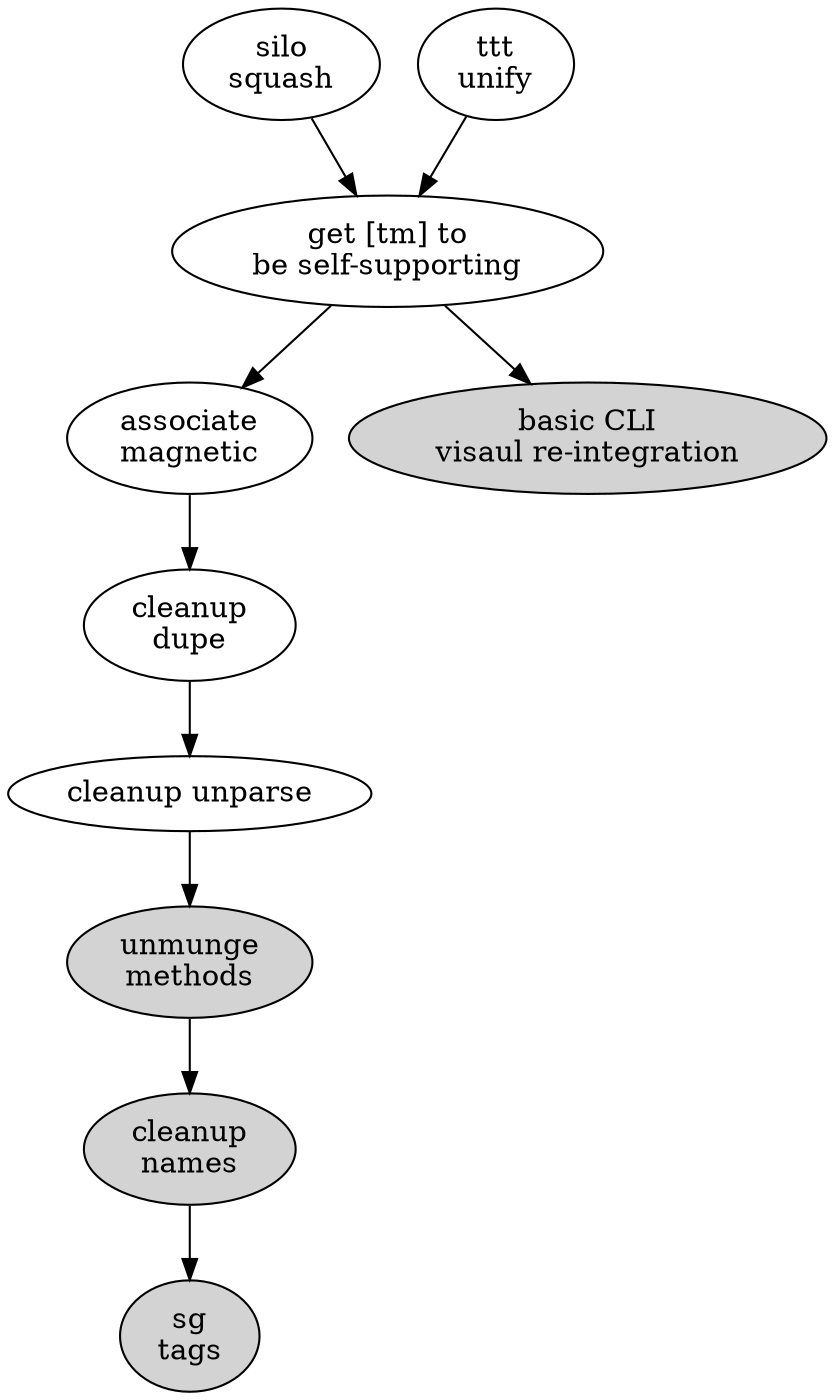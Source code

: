 digraph{

  am [ label="associate\nmagnetic" ]
  cd [ label="cleanup\ndupe" ]
  cv [ label="basic CLI\nvisaul re-integration" style=filled ]
  cn [ label="cleanup\nnames" style=filled ]
  si [ label="silo\nsquash" ]
  ss [ label="get [tm] to\nbe self-supporting" ]
  st [ label="sg\ntags" style=filled ]
  tu [ label="ttt\nunify" ]
  um [ label="unmunge\nmethods" style=filled ]
  up [ label="cleanup unparse" ]

  am -> cd
  cd -> up
  cn -> st
  si -> ss
  ss -> cv
  ss -> am
  tu -> ss
  um -> cn
  up -> um

  # that one color of blue: fillcolor="#b5d5fb" style=filled

}
